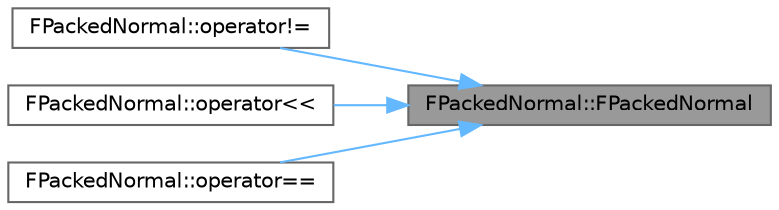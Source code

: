 digraph "FPackedNormal::FPackedNormal"
{
 // INTERACTIVE_SVG=YES
 // LATEX_PDF_SIZE
  bgcolor="transparent";
  edge [fontname=Helvetica,fontsize=10,labelfontname=Helvetica,labelfontsize=10];
  node [fontname=Helvetica,fontsize=10,shape=box,height=0.2,width=0.4];
  rankdir="RL";
  Node1 [id="Node000001",label="FPackedNormal::FPackedNormal",height=0.2,width=0.4,color="gray40", fillcolor="grey60", style="filled", fontcolor="black",tooltip=" "];
  Node1 -> Node2 [id="edge1_Node000001_Node000002",dir="back",color="steelblue1",style="solid",tooltip=" "];
  Node2 [id="Node000002",label="FPackedNormal::operator!=",height=0.2,width=0.4,color="grey40", fillcolor="white", style="filled",URL="$dd/d53/structFPackedNormal.html#add7e81673555c964d8482e33dff33263",tooltip=" "];
  Node1 -> Node3 [id="edge2_Node000001_Node000003",dir="back",color="steelblue1",style="solid",tooltip=" "];
  Node3 [id="Node000003",label="FPackedNormal::operator\<\<",height=0.2,width=0.4,color="grey40", fillcolor="white", style="filled",URL="$dd/d53/structFPackedNormal.html#aaeaa61aae91172f646cd53929d769268",tooltip=" "];
  Node1 -> Node4 [id="edge3_Node000001_Node000004",dir="back",color="steelblue1",style="solid",tooltip=" "];
  Node4 [id="Node000004",label="FPackedNormal::operator==",height=0.2,width=0.4,color="grey40", fillcolor="white", style="filled",URL="$dd/d53/structFPackedNormal.html#a3da742eefb44287efd0a9770bebb45bc",tooltip=" "];
}
